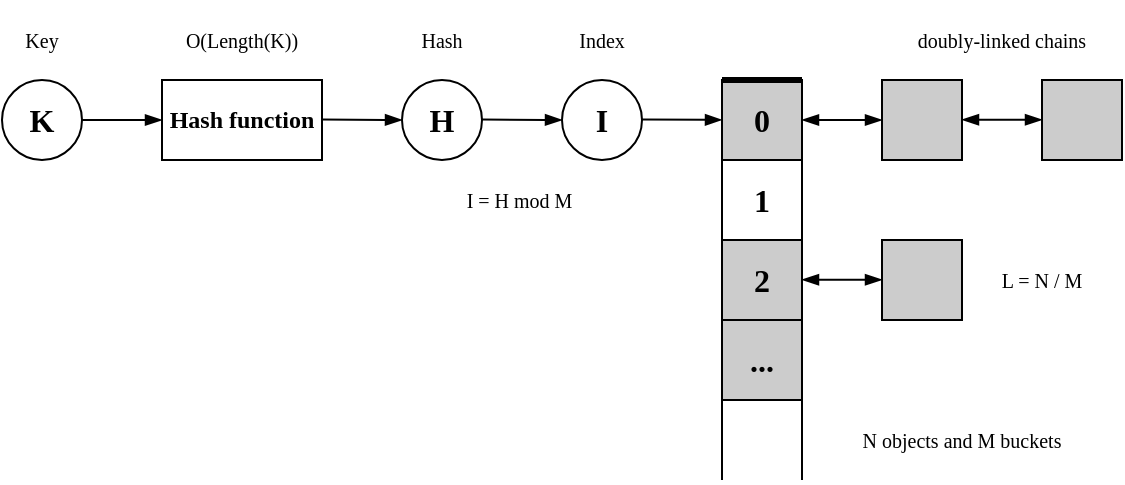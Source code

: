 <mxfile version="24.2.5" type="device">
  <diagram name="Страница — 1" id="LExx0t1hWLXGPv9u5_6E">
    <mxGraphModel dx="683" dy="371" grid="0" gridSize="10" guides="1" tooltips="1" connect="1" arrows="1" fold="1" page="1" pageScale="1" pageWidth="827" pageHeight="1169" math="0" shadow="0">
      <root>
        <mxCell id="0" />
        <mxCell id="1" parent="0" />
        <mxCell id="gZ5MI6xAaTfplBcOsmse-1" value="&lt;b&gt;&lt;font style=&quot;font-size: 16px;&quot; face=&quot;Verdana&quot;&gt;K&lt;/font&gt;&lt;/b&gt;" style="ellipse;whiteSpace=wrap;html=1;aspect=fixed;" parent="1" vertex="1">
          <mxGeometry x="200" y="280" width="40" height="40" as="geometry" />
        </mxCell>
        <mxCell id="gZ5MI6xAaTfplBcOsmse-2" value="&lt;b&gt;&lt;font face=&quot;Verdana&quot;&gt;Hash function&lt;/font&gt;&lt;/b&gt;" style="rounded=0;whiteSpace=wrap;html=1;" parent="1" vertex="1">
          <mxGeometry x="280" y="280" width="80" height="40" as="geometry" />
        </mxCell>
        <mxCell id="gZ5MI6xAaTfplBcOsmse-3" value="" style="endArrow=blockThin;html=1;rounded=0;exitX=1;exitY=0.5;exitDx=0;exitDy=0;entryX=0;entryY=0.5;entryDx=0;entryDy=0;endFill=1;" parent="1" source="gZ5MI6xAaTfplBcOsmse-1" target="gZ5MI6xAaTfplBcOsmse-2" edge="1">
          <mxGeometry width="50" height="50" relative="1" as="geometry">
            <mxPoint x="230" y="400" as="sourcePoint" />
            <mxPoint x="280" y="350" as="targetPoint" />
          </mxGeometry>
        </mxCell>
        <mxCell id="gZ5MI6xAaTfplBcOsmse-5" value="&lt;font style=&quot;font-size: 10px;&quot; face=&quot;Verdana&quot;&gt;O(Length(K))&lt;/font&gt;" style="text;html=1;strokeColor=none;fillColor=none;align=center;verticalAlign=middle;whiteSpace=wrap;rounded=0;" parent="1" vertex="1">
          <mxGeometry x="280" y="240" width="80" height="40" as="geometry" />
        </mxCell>
        <mxCell id="gZ5MI6xAaTfplBcOsmse-6" value="" style="endArrow=blockThin;html=1;rounded=0;exitX=1;exitY=0.5;exitDx=0;exitDy=0;endFill=1;" parent="1" source="gZ5MI6xAaTfplBcOsmse-8" edge="1">
          <mxGeometry width="50" height="50" relative="1" as="geometry">
            <mxPoint x="360" y="299.8" as="sourcePoint" />
            <mxPoint x="440" y="300" as="targetPoint" />
          </mxGeometry>
        </mxCell>
        <mxCell id="gZ5MI6xAaTfplBcOsmse-7" value="&lt;font face=&quot;Verdana&quot;&gt;&lt;span style=&quot;font-size: 10px;&quot;&gt;I = H mod M&amp;nbsp;&lt;/span&gt;&lt;/font&gt;" style="text;html=1;strokeColor=none;fillColor=none;align=center;verticalAlign=middle;whiteSpace=wrap;rounded=0;" parent="1" vertex="1">
          <mxGeometry x="400" y="320" width="120" height="40" as="geometry" />
        </mxCell>
        <mxCell id="gZ5MI6xAaTfplBcOsmse-9" value="" style="endArrow=blockThin;html=1;rounded=0;exitX=1;exitY=0.5;exitDx=0;exitDy=0;endFill=1;" parent="1" target="gZ5MI6xAaTfplBcOsmse-8" edge="1">
          <mxGeometry width="50" height="50" relative="1" as="geometry">
            <mxPoint x="360" y="299.8" as="sourcePoint" />
            <mxPoint x="440" y="300" as="targetPoint" />
          </mxGeometry>
        </mxCell>
        <mxCell id="gZ5MI6xAaTfplBcOsmse-8" value="&lt;font style=&quot;&quot; face=&quot;Verdana&quot;&gt;&lt;b style=&quot;&quot;&gt;&lt;font style=&quot;font-size: 16px;&quot;&gt;H&lt;/font&gt;&lt;/b&gt;&lt;br&gt;&lt;/font&gt;" style="ellipse;whiteSpace=wrap;html=1;aspect=fixed;" parent="1" vertex="1">
          <mxGeometry x="400" y="280" width="40" height="40" as="geometry" />
        </mxCell>
        <mxCell id="gZ5MI6xAaTfplBcOsmse-10" value="&lt;b&gt;&lt;font style=&quot;font-size: 16px;&quot; face=&quot;Verdana&quot;&gt;I&lt;/font&gt;&lt;/b&gt;" style="ellipse;whiteSpace=wrap;html=1;aspect=fixed;" parent="1" vertex="1">
          <mxGeometry x="480" y="280" width="40" height="40" as="geometry" />
        </mxCell>
        <mxCell id="gZ5MI6xAaTfplBcOsmse-11" value="" style="endArrow=blockThin;html=1;rounded=0;exitX=1;exitY=0.5;exitDx=0;exitDy=0;endFill=1;entryX=0;entryY=0.5;entryDx=0;entryDy=0;" parent="1" target="gZ5MI6xAaTfplBcOsmse-10" edge="1">
          <mxGeometry width="50" height="50" relative="1" as="geometry">
            <mxPoint x="440" y="299.8" as="sourcePoint" />
            <mxPoint x="480" y="300" as="targetPoint" />
          </mxGeometry>
        </mxCell>
        <mxCell id="gZ5MI6xAaTfplBcOsmse-12" value="&lt;font size=&quot;1&quot; face=&quot;Verdana&quot;&gt;&lt;b style=&quot;font-size: 16px;&quot;&gt;0&lt;/b&gt;&lt;/font&gt;" style="rounded=0;whiteSpace=wrap;html=1;fillColor=#CCCCCC;" parent="1" vertex="1">
          <mxGeometry x="560" y="280" width="40" height="40" as="geometry" />
        </mxCell>
        <mxCell id="gZ5MI6xAaTfplBcOsmse-13" value="&lt;font size=&quot;1&quot; face=&quot;Verdana&quot;&gt;&lt;b style=&quot;font-size: 16px;&quot;&gt;1&lt;/b&gt;&lt;/font&gt;" style="rounded=0;whiteSpace=wrap;html=1;" parent="1" vertex="1">
          <mxGeometry x="560" y="320" width="40" height="40" as="geometry" />
        </mxCell>
        <mxCell id="gZ5MI6xAaTfplBcOsmse-14" value="&lt;font size=&quot;1&quot; face=&quot;Verdana&quot;&gt;&lt;b style=&quot;font-size: 16px;&quot;&gt;2&lt;/b&gt;&lt;/font&gt;" style="rounded=0;whiteSpace=wrap;html=1;fillColor=#CCCCCC;" parent="1" vertex="1">
          <mxGeometry x="560" y="360" width="40" height="40" as="geometry" />
        </mxCell>
        <mxCell id="gZ5MI6xAaTfplBcOsmse-15" value="&lt;font size=&quot;1&quot; face=&quot;Verdana&quot;&gt;&lt;b style=&quot;font-size: 16px;&quot;&gt;...&lt;/b&gt;&lt;/font&gt;" style="rounded=0;whiteSpace=wrap;html=1;fillColor=#CCCCCC;" parent="1" vertex="1">
          <mxGeometry x="560" y="400" width="40" height="40" as="geometry" />
        </mxCell>
        <mxCell id="gZ5MI6xAaTfplBcOsmse-17" value="&lt;font style=&quot;font-size: 10px;&quot; face=&quot;Verdana&quot;&gt;Key&lt;/font&gt;" style="text;html=1;strokeColor=none;fillColor=none;align=center;verticalAlign=middle;whiteSpace=wrap;rounded=0;" parent="1" vertex="1">
          <mxGeometry x="200" y="240" width="40" height="40" as="geometry" />
        </mxCell>
        <mxCell id="gZ5MI6xAaTfplBcOsmse-18" value="&lt;font style=&quot;font-size: 10px;&quot; face=&quot;Verdana&quot;&gt;Hash&lt;/font&gt;" style="text;html=1;strokeColor=none;fillColor=none;align=center;verticalAlign=middle;whiteSpace=wrap;rounded=0;" parent="1" vertex="1">
          <mxGeometry x="400" y="240" width="40" height="40" as="geometry" />
        </mxCell>
        <mxCell id="gZ5MI6xAaTfplBcOsmse-19" value="&lt;font style=&quot;font-size: 10px;&quot; face=&quot;Verdana&quot;&gt;Index&lt;/font&gt;" style="text;html=1;strokeColor=none;fillColor=none;align=center;verticalAlign=middle;whiteSpace=wrap;rounded=0;" parent="1" vertex="1">
          <mxGeometry x="480" y="240" width="40" height="40" as="geometry" />
        </mxCell>
        <mxCell id="gZ5MI6xAaTfplBcOsmse-20" value="" style="endArrow=blockThin;html=1;rounded=0;exitX=1;exitY=0.5;exitDx=0;exitDy=0;endFill=1;entryX=0;entryY=0.5;entryDx=0;entryDy=0;" parent="1" edge="1">
          <mxGeometry width="50" height="50" relative="1" as="geometry">
            <mxPoint x="520" y="299.76" as="sourcePoint" />
            <mxPoint x="560" y="299.96" as="targetPoint" />
          </mxGeometry>
        </mxCell>
        <mxCell id="gZ5MI6xAaTfplBcOsmse-21" value="" style="rounded=0;whiteSpace=wrap;html=1;fillColor=#CCCCCC;" parent="1" vertex="1">
          <mxGeometry x="640" y="280" width="40" height="40" as="geometry" />
        </mxCell>
        <mxCell id="gZ5MI6xAaTfplBcOsmse-22" value="" style="rounded=0;whiteSpace=wrap;html=1;fillColor=#CCCCCC;" parent="1" vertex="1">
          <mxGeometry x="720" y="280" width="40" height="40" as="geometry" />
        </mxCell>
        <mxCell id="gZ5MI6xAaTfplBcOsmse-23" value="" style="rounded=0;whiteSpace=wrap;html=1;fillColor=#CCCCCC;" parent="1" vertex="1">
          <mxGeometry x="640" y="360" width="40" height="40" as="geometry" />
        </mxCell>
        <mxCell id="gZ5MI6xAaTfplBcOsmse-24" value="" style="endArrow=none;html=1;rounded=0;entryX=0;entryY=1;entryDx=0;entryDy=0;" parent="1" target="gZ5MI6xAaTfplBcOsmse-15" edge="1">
          <mxGeometry width="50" height="50" relative="1" as="geometry">
            <mxPoint x="560" y="480" as="sourcePoint" />
            <mxPoint x="620" y="470" as="targetPoint" />
          </mxGeometry>
        </mxCell>
        <mxCell id="gZ5MI6xAaTfplBcOsmse-25" value="" style="endArrow=none;html=1;rounded=0;entryX=1;entryY=1;entryDx=0;entryDy=0;" parent="1" target="gZ5MI6xAaTfplBcOsmse-15" edge="1">
          <mxGeometry width="50" height="50" relative="1" as="geometry">
            <mxPoint x="600" y="480" as="sourcePoint" />
            <mxPoint x="640" y="440" as="targetPoint" />
          </mxGeometry>
        </mxCell>
        <mxCell id="gZ5MI6xAaTfplBcOsmse-26" value="" style="endArrow=none;html=1;rounded=0;exitX=0;exitY=0;exitDx=0;exitDy=0;entryX=1;entryY=0;entryDx=0;entryDy=0;strokeWidth=3;" parent="1" source="gZ5MI6xAaTfplBcOsmse-12" target="gZ5MI6xAaTfplBcOsmse-12" edge="1">
          <mxGeometry width="50" height="50" relative="1" as="geometry">
            <mxPoint x="590" y="270" as="sourcePoint" />
            <mxPoint x="640" y="220" as="targetPoint" />
          </mxGeometry>
        </mxCell>
        <mxCell id="gZ5MI6xAaTfplBcOsmse-32" value="" style="endArrow=blockThin;html=1;rounded=0;exitX=0;exitY=0.5;exitDx=0;exitDy=0;endFill=1;entryX=1;entryY=0.5;entryDx=0;entryDy=0;startArrow=blockThin;startFill=1;" parent="1" source="gZ5MI6xAaTfplBcOsmse-21" target="gZ5MI6xAaTfplBcOsmse-12" edge="1">
          <mxGeometry width="50" height="50" relative="1" as="geometry">
            <mxPoint x="610" y="300" as="sourcePoint" />
            <mxPoint x="650" y="300" as="targetPoint" />
          </mxGeometry>
        </mxCell>
        <mxCell id="gZ5MI6xAaTfplBcOsmse-37" value="&lt;font face=&quot;Verdana&quot;&gt;&lt;span style=&quot;font-size: 10px;&quot;&gt;L = N / M&lt;/span&gt;&lt;/font&gt;" style="text;html=1;strokeColor=none;fillColor=none;align=center;verticalAlign=middle;whiteSpace=wrap;rounded=0;" parent="1" vertex="1">
          <mxGeometry x="680" y="360" width="80" height="40" as="geometry" />
        </mxCell>
        <mxCell id="gZ5MI6xAaTfplBcOsmse-39" value="&lt;font style=&quot;font-size: 10px;&quot; face=&quot;Verdana&quot;&gt;N objects and M buckets&lt;/font&gt;" style="text;html=1;strokeColor=none;fillColor=none;align=center;verticalAlign=middle;whiteSpace=wrap;rounded=0;" parent="1" vertex="1">
          <mxGeometry x="600" y="440" width="160" height="40" as="geometry" />
        </mxCell>
        <mxCell id="gZ5MI6xAaTfplBcOsmse-42" value="&lt;font face=&quot;Verdana&quot;&gt;&lt;span style=&quot;font-size: 10px;&quot;&gt;doubly-linked chains&lt;/span&gt;&lt;/font&gt;" style="text;html=1;strokeColor=none;fillColor=none;align=center;verticalAlign=middle;whiteSpace=wrap;rounded=0;" parent="1" vertex="1">
          <mxGeometry x="640" y="240" width="120" height="40" as="geometry" />
        </mxCell>
        <mxCell id="jfCVaPgJiYVR9viMRJtC-1" value="" style="endArrow=blockThin;html=1;rounded=0;exitX=0;exitY=0.5;exitDx=0;exitDy=0;endFill=1;entryX=1;entryY=0.5;entryDx=0;entryDy=0;startArrow=blockThin;startFill=1;" edge="1" parent="1">
          <mxGeometry width="50" height="50" relative="1" as="geometry">
            <mxPoint x="720" y="299.86" as="sourcePoint" />
            <mxPoint x="680" y="299.86" as="targetPoint" />
          </mxGeometry>
        </mxCell>
        <mxCell id="jfCVaPgJiYVR9viMRJtC-2" value="" style="endArrow=blockThin;html=1;rounded=0;exitX=0;exitY=0.5;exitDx=0;exitDy=0;endFill=1;entryX=1;entryY=0.5;entryDx=0;entryDy=0;startArrow=blockThin;startFill=1;" edge="1" parent="1">
          <mxGeometry width="50" height="50" relative="1" as="geometry">
            <mxPoint x="640" y="379.86" as="sourcePoint" />
            <mxPoint x="600" y="379.86" as="targetPoint" />
          </mxGeometry>
        </mxCell>
      </root>
    </mxGraphModel>
  </diagram>
</mxfile>
